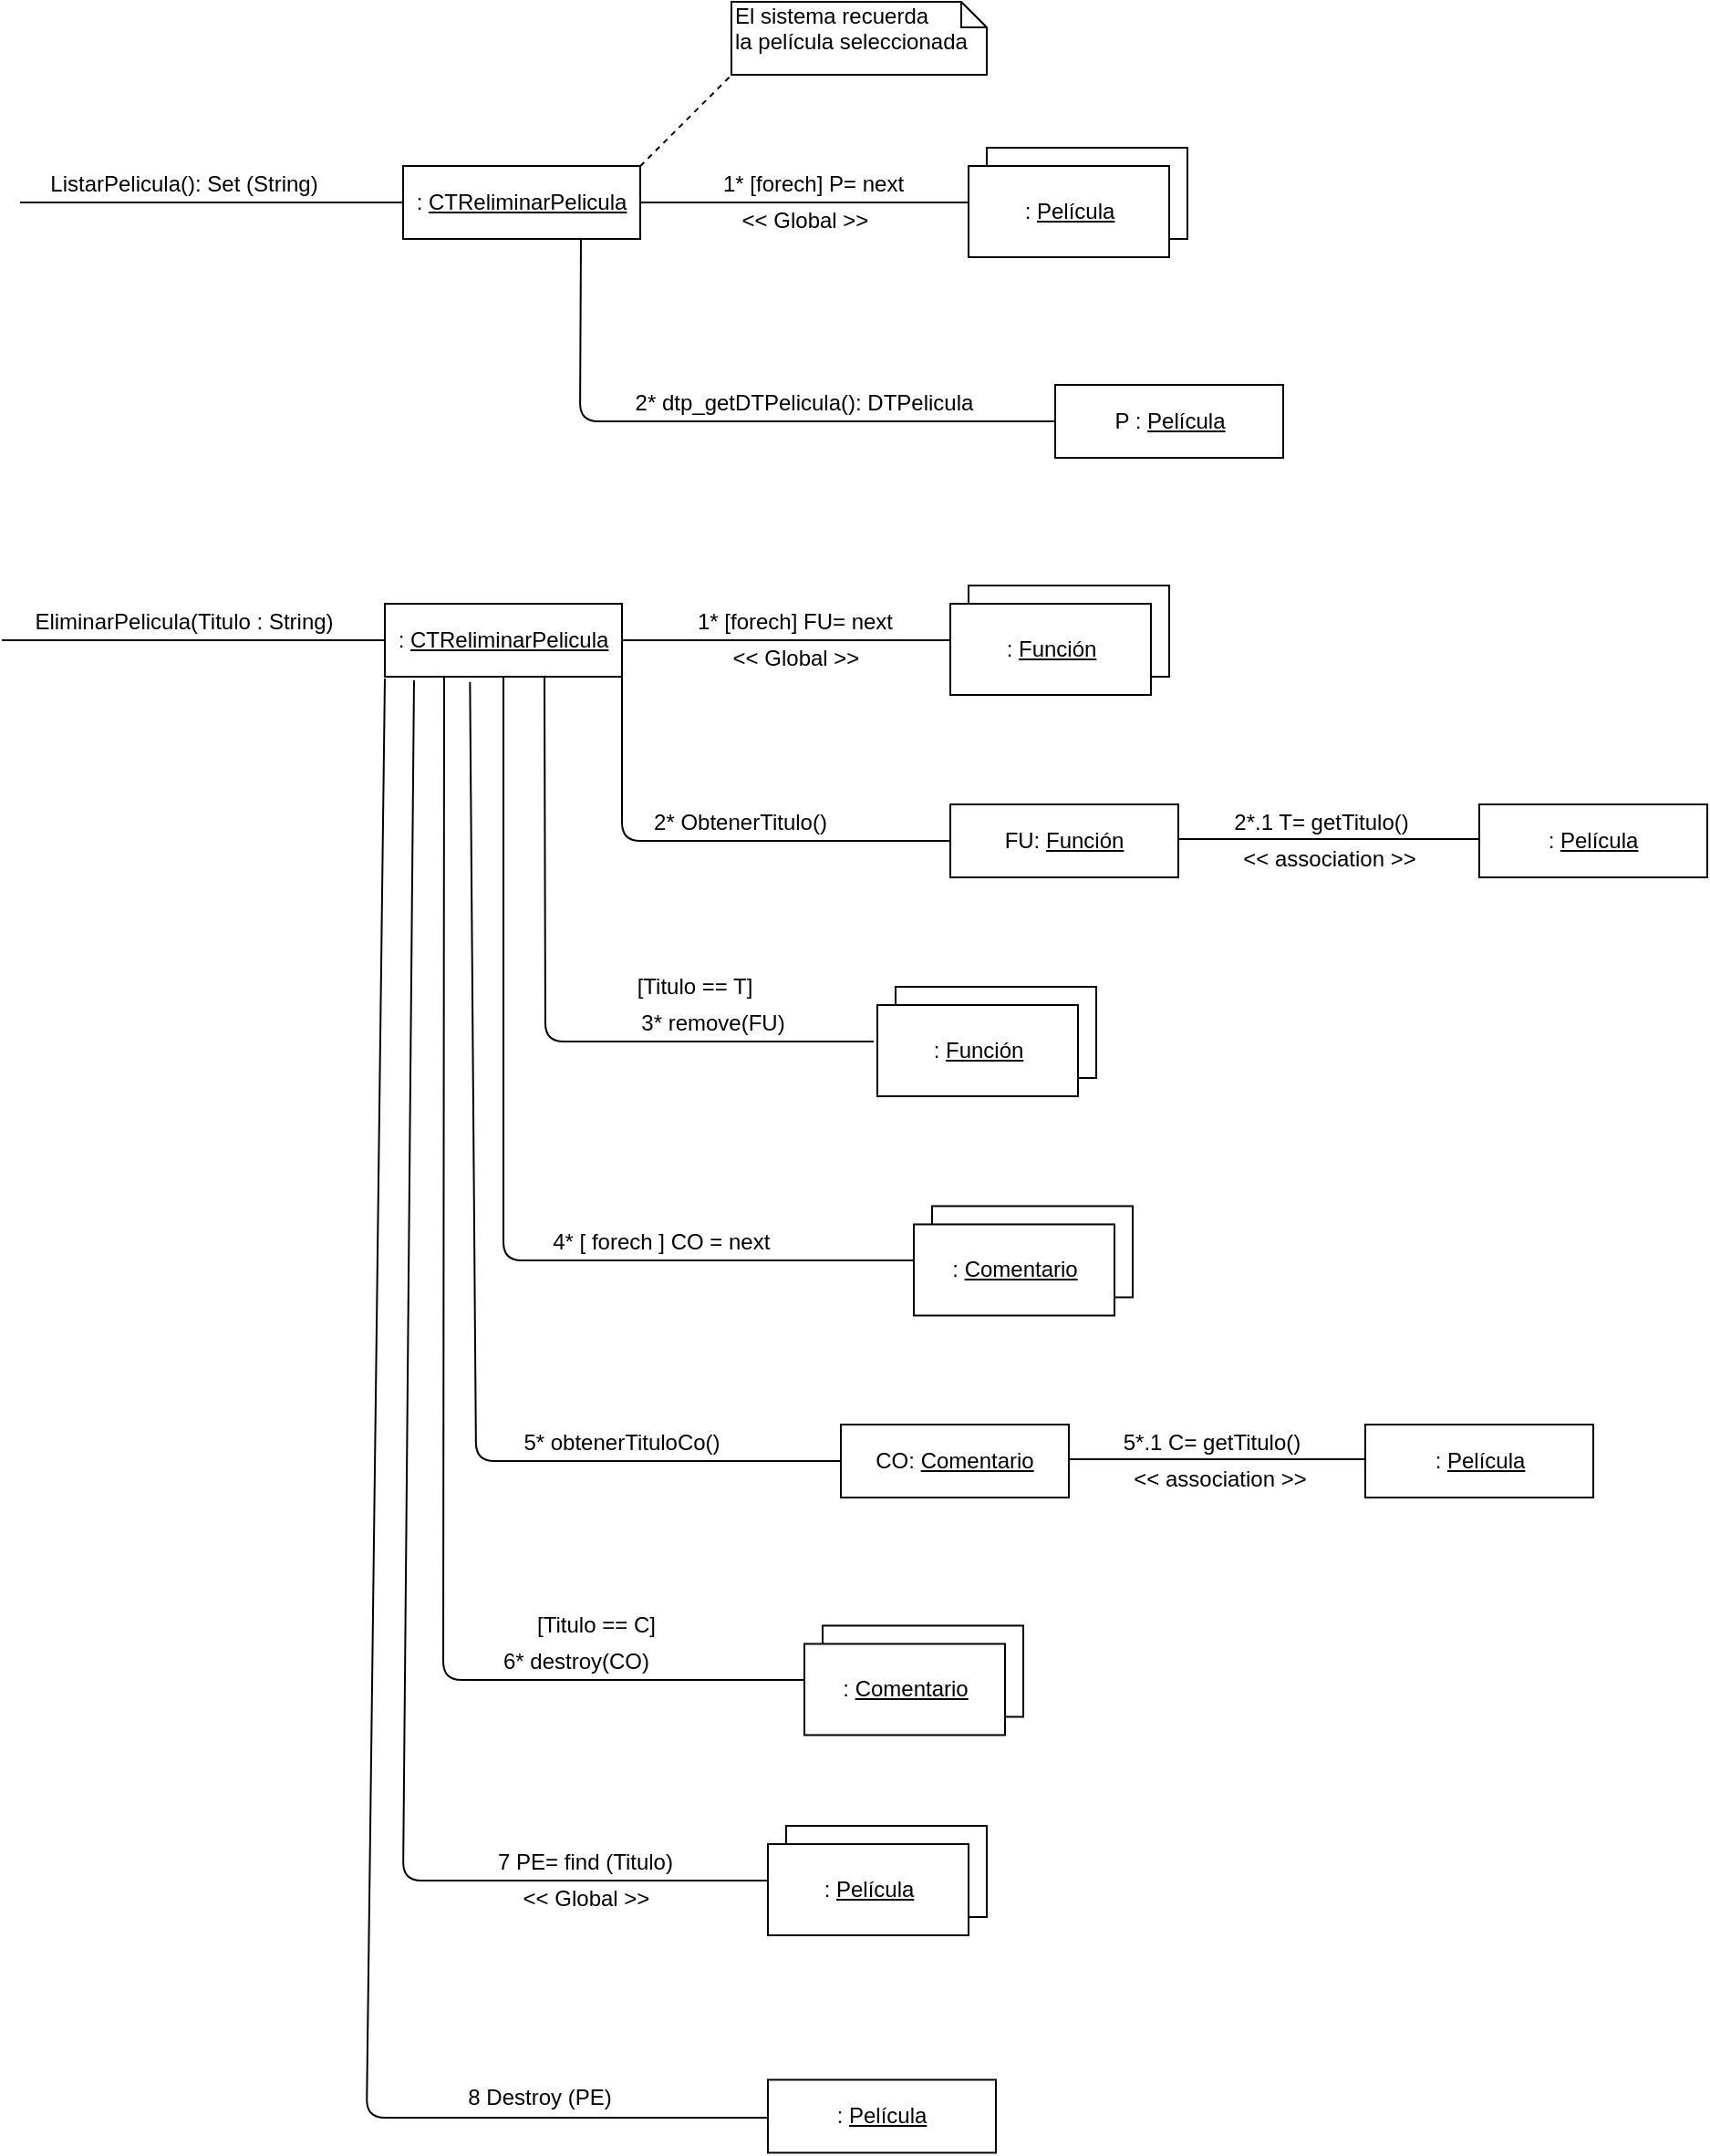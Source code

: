 <mxfile version="10.7.1" type="github"><diagram id="7mTBpQIZssf3cQ9C-tSB" name="Page-1"><mxGraphModel dx="2400" dy="1383" grid="1" gridSize="10" guides="1" tooltips="1" connect="1" arrows="1" fold="1" page="1" pageScale="1" pageWidth="827" pageHeight="1169" math="0" shadow="0"><root><mxCell id="0"/><mxCell id="1" parent="0"/><mxCell id="3n067K4Lvjrq3QJCoL3y-2" value="ListarPelicula(): Set (String)" style="text;html=1;strokeColor=none;fillColor=none;align=center;verticalAlign=middle;whiteSpace=wrap;rounded=0;" vertex="1" parent="1"><mxGeometry x="10" y="100" width="200" height="20" as="geometry"/></mxCell><mxCell id="3n067K4Lvjrq3QJCoL3y-3" value="" style="rounded=0;whiteSpace=wrap;html=1;" vertex="1" parent="1"><mxGeometry x="230" y="100" width="130" height="40" as="geometry"/></mxCell><mxCell id="3n067K4Lvjrq3QJCoL3y-4" value=": &lt;u&gt;CTReliminarPelicula&lt;/u&gt;" style="text;html=1;strokeColor=none;fillColor=none;align=center;verticalAlign=middle;whiteSpace=wrap;rounded=0;" vertex="1" parent="1"><mxGeometry x="230" y="110" width="130" height="20" as="geometry"/></mxCell><mxCell id="3n067K4Lvjrq3QJCoL3y-6" value="1* [forech] P= next" style="text;html=1;strokeColor=none;fillColor=none;align=center;verticalAlign=middle;whiteSpace=wrap;rounded=0;" vertex="1" parent="1"><mxGeometry x="390" y="100" width="130" height="20" as="geometry"/></mxCell><mxCell id="3n067K4Lvjrq3QJCoL3y-47" value="El sistema recuerda &lt;br&gt;la película seleccionada" style="shape=note;whiteSpace=wrap;html=1;size=14;verticalAlign=top;align=left;spacingTop=-6;" vertex="1" parent="1"><mxGeometry x="410" y="10" width="140" height="40" as="geometry"/></mxCell><mxCell id="3n067K4Lvjrq3QJCoL3y-48" value="" style="endArrow=none;dashed=1;html=1;" edge="1" parent="1"><mxGeometry width="50" height="50" relative="1" as="geometry"><mxPoint x="360" y="100.147" as="sourcePoint"/><mxPoint x="410" y="50.147" as="targetPoint"/><Array as="points"/></mxGeometry></mxCell><mxCell id="3n067K4Lvjrq3QJCoL3y-55" value="" style="endArrow=none;html=1;" edge="1" parent="1"><mxGeometry width="50" height="50" relative="1" as="geometry"><mxPoint x="20" y="120" as="sourcePoint"/><mxPoint x="230" y="120" as="targetPoint"/><Array as="points"/></mxGeometry></mxCell><mxCell id="3n067K4Lvjrq3QJCoL3y-56" value="" style="endArrow=none;html=1;" edge="1" parent="1"><mxGeometry width="50" height="50" relative="1" as="geometry"><mxPoint x="360" y="120" as="sourcePoint"/><mxPoint x="540" y="120" as="targetPoint"/><Array as="points"/></mxGeometry></mxCell><mxCell id="3n067K4Lvjrq3QJCoL3y-57" value="" style="html=1;" vertex="1" parent="1"><mxGeometry x="550" y="90" width="110" height="50" as="geometry"/></mxCell><mxCell id="3n067K4Lvjrq3QJCoL3y-58" value=": &lt;u&gt;Película&lt;/u&gt;" style="html=1;" vertex="1" parent="1"><mxGeometry x="540" y="100" width="110" height="50" as="geometry"/></mxCell><mxCell id="3n067K4Lvjrq3QJCoL3y-60" value="&amp;lt;&amp;lt; Global &amp;gt;&amp;gt;" style="text;html=1;strokeColor=none;fillColor=none;align=center;verticalAlign=middle;whiteSpace=wrap;rounded=0;" vertex="1" parent="1"><mxGeometry x="407.5" y="120" width="85" height="20" as="geometry"/></mxCell><mxCell id="3n067K4Lvjrq3QJCoL3y-63" value="" style="endArrow=none;html=1;exitX=0.75;exitY=1;exitDx=0;exitDy=0;" edge="1" parent="1" source="3n067K4Lvjrq3QJCoL3y-3"><mxGeometry width="50" height="50" relative="1" as="geometry"><mxPoint x="317.5" y="210" as="sourcePoint"/><mxPoint x="590" y="240" as="targetPoint"/><Array as="points"><mxPoint x="327" y="240"/></Array></mxGeometry></mxCell><mxCell id="3n067K4Lvjrq3QJCoL3y-65" value="2* dtp_getDTPelicula(): DTPelicula" style="text;html=1;strokeColor=none;fillColor=none;align=center;verticalAlign=middle;whiteSpace=wrap;rounded=0;" vertex="1" parent="1"><mxGeometry x="330" y="220" width="240" height="20" as="geometry"/></mxCell><mxCell id="3n067K4Lvjrq3QJCoL3y-66" value="P : &lt;u&gt;Película&lt;/u&gt;" style="rounded=0;whiteSpace=wrap;html=1;" vertex="1" parent="1"><mxGeometry x="587.5" y="220" width="125" height="40" as="geometry"/></mxCell><mxCell id="3n067K4Lvjrq3QJCoL3y-67" value="" style="endArrow=none;html=1;" edge="1" parent="1"><mxGeometry width="50" height="50" relative="1" as="geometry"><mxPoint x="10" y="360" as="sourcePoint"/><mxPoint x="220" y="360" as="targetPoint"/><Array as="points"/></mxGeometry></mxCell><mxCell id="3n067K4Lvjrq3QJCoL3y-68" value="EliminarPelicula(Titulo : String)" style="text;html=1;strokeColor=none;fillColor=none;align=center;verticalAlign=middle;whiteSpace=wrap;rounded=0;" vertex="1" parent="1"><mxGeometry x="25" y="340" width="170" height="20" as="geometry"/></mxCell><mxCell id="3n067K4Lvjrq3QJCoL3y-70" value="" style="rounded=0;whiteSpace=wrap;html=1;" vertex="1" parent="1"><mxGeometry x="220" y="340" width="130" height="40" as="geometry"/></mxCell><mxCell id="3n067K4Lvjrq3QJCoL3y-71" value=": &lt;u&gt;CTReliminarPelicula&lt;/u&gt;" style="text;html=1;strokeColor=none;fillColor=none;align=center;verticalAlign=middle;whiteSpace=wrap;rounded=0;" vertex="1" parent="1"><mxGeometry x="220" y="350" width="130" height="20" as="geometry"/></mxCell><mxCell id="3n067K4Lvjrq3QJCoL3y-72" value="1* [forech] FU= next" style="text;html=1;strokeColor=none;fillColor=none;align=center;verticalAlign=middle;whiteSpace=wrap;rounded=0;" vertex="1" parent="1"><mxGeometry x="380" y="340" width="130" height="20" as="geometry"/></mxCell><mxCell id="3n067K4Lvjrq3QJCoL3y-73" value="" style="endArrow=none;html=1;" edge="1" parent="1"><mxGeometry width="50" height="50" relative="1" as="geometry"><mxPoint x="350" y="360" as="sourcePoint"/><mxPoint x="530" y="360" as="targetPoint"/><Array as="points"/></mxGeometry></mxCell><mxCell id="3n067K4Lvjrq3QJCoL3y-74" value="&amp;lt;&amp;lt; Global &amp;gt;&amp;gt;" style="text;html=1;strokeColor=none;fillColor=none;align=center;verticalAlign=middle;whiteSpace=wrap;rounded=0;" vertex="1" parent="1"><mxGeometry x="402.5" y="360" width="85" height="20" as="geometry"/></mxCell><mxCell id="3n067K4Lvjrq3QJCoL3y-75" value="" style="html=1;" vertex="1" parent="1"><mxGeometry x="500" y="550" width="110" height="50" as="geometry"/></mxCell><mxCell id="3n067K4Lvjrq3QJCoL3y-76" value=": &lt;u&gt;Función&lt;/u&gt;" style="html=1;" vertex="1" parent="1"><mxGeometry x="490" y="560" width="110" height="50" as="geometry"/></mxCell><mxCell id="3n067K4Lvjrq3QJCoL3y-77" value="" style="endArrow=none;html=1;" edge="1" parent="1"><mxGeometry width="50" height="50" relative="1" as="geometry"><mxPoint x="350" y="380" as="sourcePoint"/><mxPoint x="530" y="470" as="targetPoint"/><Array as="points"><mxPoint x="350" y="470"/></Array></mxGeometry></mxCell><mxCell id="3n067K4Lvjrq3QJCoL3y-78" value="2* ObtenerTitulo()" style="text;html=1;strokeColor=none;fillColor=none;align=center;verticalAlign=middle;whiteSpace=wrap;rounded=0;" vertex="1" parent="1"><mxGeometry x="360" y="450" width="110" height="20" as="geometry"/></mxCell><mxCell id="3n067K4Lvjrq3QJCoL3y-79" value="FU: &lt;u&gt;Función&lt;/u&gt;" style="rounded=0;whiteSpace=wrap;html=1;" vertex="1" parent="1"><mxGeometry x="530" y="450" width="125" height="40" as="geometry"/></mxCell><mxCell id="3n067K4Lvjrq3QJCoL3y-80" value="" style="endArrow=none;html=1;" edge="1" parent="1"><mxGeometry width="50" height="50" relative="1" as="geometry"><mxPoint x="655" y="469" as="sourcePoint"/><mxPoint x="820" y="469" as="targetPoint"/><Array as="points"/></mxGeometry></mxCell><mxCell id="3n067K4Lvjrq3QJCoL3y-81" value="2*.1 T= getTitulo()" style="text;html=1;strokeColor=none;fillColor=none;align=center;verticalAlign=middle;whiteSpace=wrap;rounded=0;" vertex="1" parent="1"><mxGeometry x="670" y="450" width="127" height="20" as="geometry"/></mxCell><mxCell id="3n067K4Lvjrq3QJCoL3y-84" value=": &lt;u&gt;Película&lt;/u&gt;" style="rounded=0;whiteSpace=wrap;html=1;" vertex="1" parent="1"><mxGeometry x="820" y="450" width="125" height="40" as="geometry"/></mxCell><mxCell id="3n067K4Lvjrq3QJCoL3y-85" value="" style="endArrow=none;html=1;" edge="1" parent="1"><mxGeometry width="50" height="50" relative="1" as="geometry"><mxPoint x="307.5" y="380" as="sourcePoint"/><mxPoint x="488" y="580" as="targetPoint"/><Array as="points"><mxPoint x="308" y="580"/></Array></mxGeometry></mxCell><mxCell id="3n067K4Lvjrq3QJCoL3y-86" value="[Titulo == T]" style="text;html=1;strokeColor=none;fillColor=none;align=center;verticalAlign=middle;whiteSpace=wrap;rounded=0;" vertex="1" parent="1"><mxGeometry x="350" y="540" width="80" height="20" as="geometry"/></mxCell><mxCell id="3n067K4Lvjrq3QJCoL3y-87" value="3* remove(FU)" style="text;html=1;strokeColor=none;fillColor=none;align=center;verticalAlign=middle;whiteSpace=wrap;rounded=0;" vertex="1" parent="1"><mxGeometry x="345" y="560" width="110" height="20" as="geometry"/></mxCell><mxCell id="3n067K4Lvjrq3QJCoL3y-89" value="&amp;lt;&amp;lt; association &amp;gt;&amp;gt;" style="text;html=1;strokeColor=none;fillColor=none;align=center;verticalAlign=middle;whiteSpace=wrap;rounded=0;" vertex="1" parent="1"><mxGeometry x="683.5" y="470" width="108" height="20" as="geometry"/></mxCell><mxCell id="3n067K4Lvjrq3QJCoL3y-91" value="" style="endArrow=none;html=1;exitX=0.5;exitY=1;exitDx=0;exitDy=0;" edge="1" parent="1" source="3n067K4Lvjrq3QJCoL3y-70"><mxGeometry width="50" height="50" relative="1" as="geometry"><mxPoint x="269.5" y="380" as="sourcePoint"/><mxPoint x="510" y="700.0" as="targetPoint"/><Array as="points"><mxPoint x="285" y="700"/></Array></mxGeometry></mxCell><mxCell id="3n067K4Lvjrq3QJCoL3y-93" value="4* [ forech ] CO = next&amp;nbsp;&amp;nbsp;" style="text;html=1;strokeColor=none;fillColor=none;align=center;verticalAlign=middle;whiteSpace=wrap;rounded=0;" vertex="1" parent="1"><mxGeometry x="305" y="680" width="140" height="20" as="geometry"/></mxCell><mxCell id="3n067K4Lvjrq3QJCoL3y-95" value="" style="html=1;" vertex="1" parent="1"><mxGeometry x="520" y="670.235" width="110" height="50" as="geometry"/></mxCell><mxCell id="3n067K4Lvjrq3QJCoL3y-96" value=": &lt;u&gt;Comentario&lt;/u&gt;" style="html=1;" vertex="1" parent="1"><mxGeometry x="510" y="680.235" width="110" height="50" as="geometry"/></mxCell><mxCell id="3n067K4Lvjrq3QJCoL3y-97" value="" style="endArrow=none;html=1;exitX=0.359;exitY=1.071;exitDx=0;exitDy=0;exitPerimeter=0;" edge="1" parent="1" source="3n067K4Lvjrq3QJCoL3y-70"><mxGeometry width="50" height="50" relative="1" as="geometry"><mxPoint x="247" y="380" as="sourcePoint"/><mxPoint x="470" y="810" as="targetPoint"/><Array as="points"><mxPoint x="270" y="810"/></Array></mxGeometry></mxCell><mxCell id="3n067K4Lvjrq3QJCoL3y-98" value="5* obtenerTituloCo()" style="text;html=1;strokeColor=none;fillColor=none;align=center;verticalAlign=middle;whiteSpace=wrap;rounded=0;" vertex="1" parent="1"><mxGeometry x="280" y="790" width="140" height="20" as="geometry"/></mxCell><mxCell id="3n067K4Lvjrq3QJCoL3y-100" value="CO: &lt;u&gt;Comentario&lt;/u&gt;" style="rounded=0;whiteSpace=wrap;html=1;" vertex="1" parent="1"><mxGeometry x="470" y="790" width="125" height="40" as="geometry"/></mxCell><mxCell id="3n067K4Lvjrq3QJCoL3y-101" value="" style="endArrow=none;html=1;" edge="1" parent="1"><mxGeometry width="50" height="50" relative="1" as="geometry"><mxPoint x="595.0" y="809" as="sourcePoint"/><mxPoint x="760.0" y="809" as="targetPoint"/><Array as="points"/></mxGeometry></mxCell><mxCell id="3n067K4Lvjrq3QJCoL3y-102" value="5*.1 C= getTitulo()" style="text;html=1;strokeColor=none;fillColor=none;align=center;verticalAlign=middle;whiteSpace=wrap;rounded=0;" vertex="1" parent="1"><mxGeometry x="610" y="790" width="127" height="20" as="geometry"/></mxCell><mxCell id="3n067K4Lvjrq3QJCoL3y-103" value="&amp;lt;&amp;lt; association &amp;gt;&amp;gt;" style="text;html=1;strokeColor=none;fillColor=none;align=center;verticalAlign=middle;whiteSpace=wrap;rounded=0;" vertex="1" parent="1"><mxGeometry x="623.5" y="810" width="108" height="20" as="geometry"/></mxCell><mxCell id="3n067K4Lvjrq3QJCoL3y-104" value=": &lt;u&gt;Película&lt;/u&gt;" style="rounded=0;whiteSpace=wrap;html=1;" vertex="1" parent="1"><mxGeometry x="757.5" y="790" width="125" height="40" as="geometry"/></mxCell><mxCell id="3n067K4Lvjrq3QJCoL3y-105" value="" style="endArrow=none;html=1;exitX=0.25;exitY=1;exitDx=0;exitDy=0;" edge="1" parent="1" source="3n067K4Lvjrq3QJCoL3y-70"><mxGeometry width="50" height="50" relative="1" as="geometry"><mxPoint x="230" y="380" as="sourcePoint"/><mxPoint x="450" y="930" as="targetPoint"/><Array as="points"><mxPoint x="252" y="930"/></Array></mxGeometry></mxCell><mxCell id="3n067K4Lvjrq3QJCoL3y-107" value="6* destroy(CO)" style="text;html=1;strokeColor=none;fillColor=none;align=center;verticalAlign=middle;whiteSpace=wrap;rounded=0;" vertex="1" parent="1"><mxGeometry x="275" y="910" width="100" height="20" as="geometry"/></mxCell><mxCell id="3n067K4Lvjrq3QJCoL3y-109" value="" style="html=1;" vertex="1" parent="1"><mxGeometry x="460" y="900.235" width="110" height="50" as="geometry"/></mxCell><mxCell id="3n067K4Lvjrq3QJCoL3y-110" value=": &lt;u&gt;Comentario&lt;/u&gt;" style="html=1;" vertex="1" parent="1"><mxGeometry x="450" y="910.235" width="110" height="50" as="geometry"/></mxCell><mxCell id="3n067K4Lvjrq3QJCoL3y-112" value="" style="endArrow=none;html=1;exitX=0.123;exitY=1.05;exitDx=0;exitDy=0;exitPerimeter=0;" edge="1" parent="1" source="3n067K4Lvjrq3QJCoL3y-70"><mxGeometry width="50" height="50" relative="1" as="geometry"><mxPoint x="262" y="390" as="sourcePoint"/><mxPoint x="430" y="1040" as="targetPoint"/><Array as="points"><mxPoint x="230" y="1040"/></Array></mxGeometry></mxCell><mxCell id="3n067K4Lvjrq3QJCoL3y-113" value="7 PE= find (Titulo)" style="text;html=1;strokeColor=none;fillColor=none;align=center;verticalAlign=middle;whiteSpace=wrap;rounded=0;" vertex="1" parent="1"><mxGeometry x="270" y="1020" width="120" height="20" as="geometry"/></mxCell><mxCell id="3n067K4Lvjrq3QJCoL3y-116" value="[Titulo == C]" style="text;html=1;strokeColor=none;fillColor=none;align=center;verticalAlign=middle;whiteSpace=wrap;rounded=0;" vertex="1" parent="1"><mxGeometry x="296" y="890" width="80" height="20" as="geometry"/></mxCell><mxCell id="3n067K4Lvjrq3QJCoL3y-117" value="" style="html=1;" vertex="1" parent="1"><mxGeometry x="540" y="330" width="110" height="50" as="geometry"/></mxCell><mxCell id="3n067K4Lvjrq3QJCoL3y-118" value=": &lt;u&gt;Función&lt;/u&gt;" style="html=1;" vertex="1" parent="1"><mxGeometry x="530" y="340" width="110" height="50" as="geometry"/></mxCell><mxCell id="3n067K4Lvjrq3QJCoL3y-119" value="" style="html=1;" vertex="1" parent="1"><mxGeometry x="440" y="1010" width="110" height="50" as="geometry"/></mxCell><mxCell id="3n067K4Lvjrq3QJCoL3y-120" value=": &lt;u&gt;Película&lt;/u&gt;" style="html=1;" vertex="1" parent="1"><mxGeometry x="430" y="1020" width="110" height="50" as="geometry"/></mxCell><mxCell id="3n067K4Lvjrq3QJCoL3y-121" value="&amp;lt;&amp;lt; Global &amp;gt;&amp;gt;" style="text;html=1;strokeColor=none;fillColor=none;align=center;verticalAlign=middle;whiteSpace=wrap;rounded=0;" vertex="1" parent="1"><mxGeometry x="287.5" y="1040" width="85" height="20" as="geometry"/></mxCell><mxCell id="3n067K4Lvjrq3QJCoL3y-122" value="" style="endArrow=none;html=1;exitX=0;exitY=1.025;exitDx=0;exitDy=0;exitPerimeter=0;" edge="1" parent="1" source="3n067K4Lvjrq3QJCoL3y-70"><mxGeometry width="50" height="50" relative="1" as="geometry"><mxPoint x="245" y="392.5" as="sourcePoint"/><mxPoint x="430" y="1170" as="targetPoint"/><Array as="points"><mxPoint x="210" y="1170"/></Array></mxGeometry></mxCell><mxCell id="3n067K4Lvjrq3QJCoL3y-123" value="8 Destroy (PE)" style="text;html=1;strokeColor=none;fillColor=none;align=center;verticalAlign=middle;whiteSpace=wrap;rounded=0;" vertex="1" parent="1"><mxGeometry x="260" y="1149" width="90" height="20" as="geometry"/></mxCell><mxCell id="3n067K4Lvjrq3QJCoL3y-124" value=": &lt;u&gt;Película&lt;/u&gt;" style="rounded=0;whiteSpace=wrap;html=1;" vertex="1" parent="1"><mxGeometry x="430" y="1149.214" width="125" height="40" as="geometry"/></mxCell></root></mxGraphModel></diagram></mxfile>